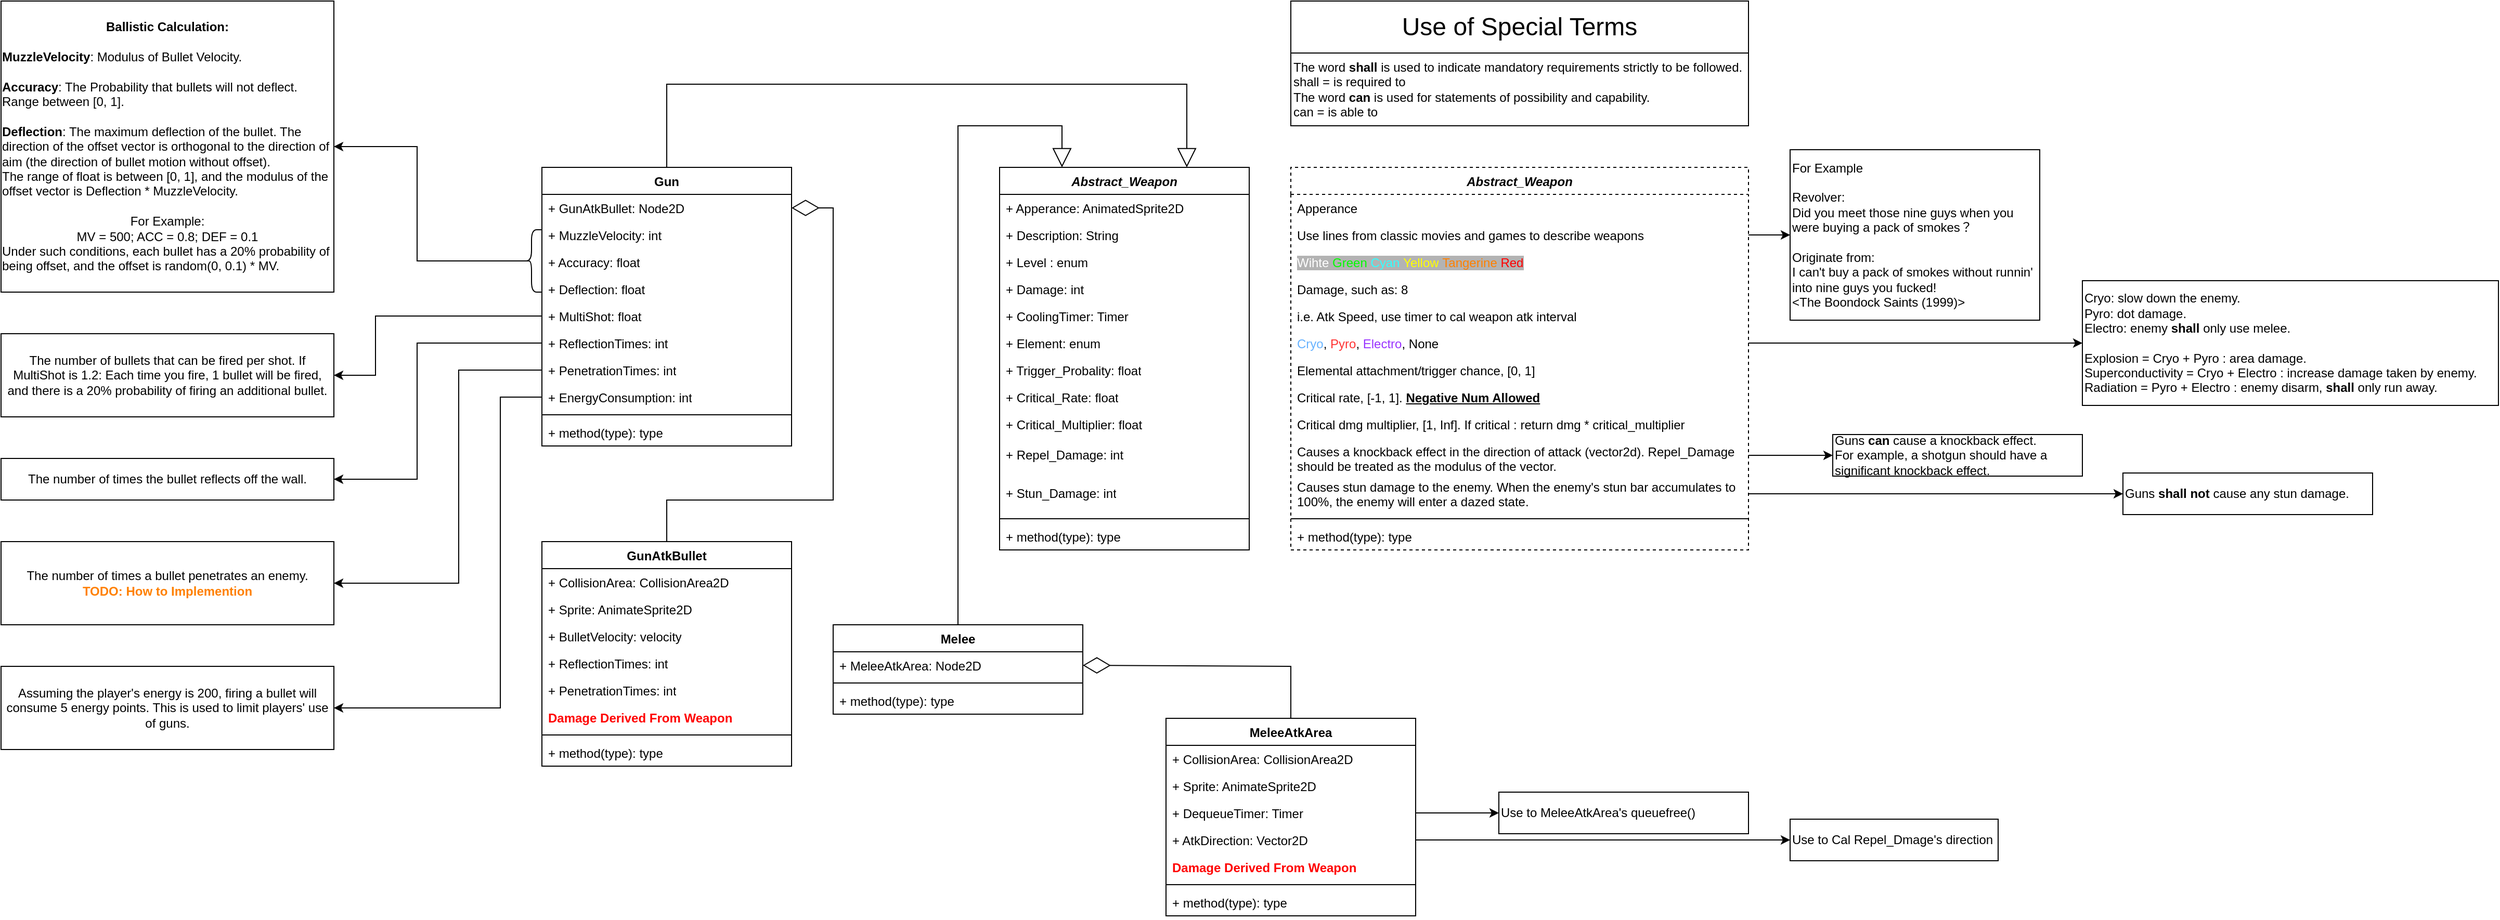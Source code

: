 <mxfile version="24.0.4" type="device">
  <diagram name="第 1 页" id="l6Rb642JAVje1oSXGkzJ">
    <mxGraphModel dx="2420" dy="2098" grid="1" gridSize="10" guides="1" tooltips="1" connect="1" arrows="1" fold="1" page="1" pageScale="1" pageWidth="827" pageHeight="1169" math="0" shadow="0">
      <root>
        <mxCell id="0" />
        <mxCell id="1" parent="0" />
        <mxCell id="VwkWl7Fp8-Xp-Isvy-R1-1" value="&lt;i&gt;Abstract_Weapon&lt;/i&gt;" style="swimlane;fontStyle=1;align=center;verticalAlign=top;childLayout=stackLayout;horizontal=1;startSize=26;horizontalStack=0;resizeParent=1;resizeParentMax=0;resizeLast=0;collapsible=1;marginBottom=0;whiteSpace=wrap;html=1;" parent="1" vertex="1">
          <mxGeometry x="200" y="120" width="240" height="368" as="geometry" />
        </mxCell>
        <mxCell id="NDcm1mBHbzVxrK2wegl2-36" value="+ Apperance: AnimatedSprite2D" style="text;strokeColor=none;fillColor=none;align=left;verticalAlign=top;spacingLeft=4;spacingRight=4;overflow=hidden;rotatable=0;points=[[0,0.5],[1,0.5]];portConstraint=eastwest;whiteSpace=wrap;html=1;" vertex="1" parent="VwkWl7Fp8-Xp-Isvy-R1-1">
          <mxGeometry y="26" width="240" height="26" as="geometry" />
        </mxCell>
        <mxCell id="NDcm1mBHbzVxrK2wegl2-33" value="+ Description: String" style="text;strokeColor=none;fillColor=none;align=left;verticalAlign=top;spacingLeft=4;spacingRight=4;overflow=hidden;rotatable=0;points=[[0,0.5],[1,0.5]];portConstraint=eastwest;whiteSpace=wrap;html=1;" vertex="1" parent="VwkWl7Fp8-Xp-Isvy-R1-1">
          <mxGeometry y="52" width="240" height="26" as="geometry" />
        </mxCell>
        <mxCell id="NDcm1mBHbzVxrK2wegl2-43" value="+ Level : enum" style="text;strokeColor=none;fillColor=none;align=left;verticalAlign=top;spacingLeft=4;spacingRight=4;overflow=hidden;rotatable=0;points=[[0,0.5],[1,0.5]];portConstraint=eastwest;whiteSpace=wrap;html=1;" vertex="1" parent="VwkWl7Fp8-Xp-Isvy-R1-1">
          <mxGeometry y="78" width="240" height="26" as="geometry" />
        </mxCell>
        <mxCell id="VwkWl7Fp8-Xp-Isvy-R1-8" value="+ Damage: int" style="text;strokeColor=none;fillColor=none;align=left;verticalAlign=top;spacingLeft=4;spacingRight=4;overflow=hidden;rotatable=0;points=[[0,0.5],[1,0.5]];portConstraint=eastwest;whiteSpace=wrap;html=1;" parent="VwkWl7Fp8-Xp-Isvy-R1-1" vertex="1">
          <mxGeometry y="104" width="240" height="26" as="geometry" />
        </mxCell>
        <mxCell id="VwkWl7Fp8-Xp-Isvy-R1-5" value="+ CoolingTimer: Timer" style="text;strokeColor=none;fillColor=none;align=left;verticalAlign=top;spacingLeft=4;spacingRight=4;overflow=hidden;rotatable=0;points=[[0,0.5],[1,0.5]];portConstraint=eastwest;whiteSpace=wrap;html=1;" parent="VwkWl7Fp8-Xp-Isvy-R1-1" vertex="1">
          <mxGeometry y="130" width="240" height="26" as="geometry" />
        </mxCell>
        <mxCell id="VwkWl7Fp8-Xp-Isvy-R1-6" value="+ Element: enum" style="text;strokeColor=none;fillColor=none;align=left;verticalAlign=top;spacingLeft=4;spacingRight=4;overflow=hidden;rotatable=0;points=[[0,0.5],[1,0.5]];portConstraint=eastwest;whiteSpace=wrap;html=1;" parent="VwkWl7Fp8-Xp-Isvy-R1-1" vertex="1">
          <mxGeometry y="156" width="240" height="26" as="geometry" />
        </mxCell>
        <mxCell id="VwkWl7Fp8-Xp-Isvy-R1-7" value="+ Trigger_Probality: float" style="text;strokeColor=none;fillColor=none;align=left;verticalAlign=top;spacingLeft=4;spacingRight=4;overflow=hidden;rotatable=0;points=[[0,0.5],[1,0.5]];portConstraint=eastwest;whiteSpace=wrap;html=1;" parent="VwkWl7Fp8-Xp-Isvy-R1-1" vertex="1">
          <mxGeometry y="182" width="240" height="26" as="geometry" />
        </mxCell>
        <mxCell id="NDcm1mBHbzVxrK2wegl2-2" value="+ Critical_Rate: float" style="text;strokeColor=none;fillColor=none;align=left;verticalAlign=top;spacingLeft=4;spacingRight=4;overflow=hidden;rotatable=0;points=[[0,0.5],[1,0.5]];portConstraint=eastwest;whiteSpace=wrap;html=1;" vertex="1" parent="VwkWl7Fp8-Xp-Isvy-R1-1">
          <mxGeometry y="208" width="240" height="26" as="geometry" />
        </mxCell>
        <mxCell id="NDcm1mBHbzVxrK2wegl2-3" value="+ Critical_Multiplier: float" style="text;strokeColor=none;fillColor=none;align=left;verticalAlign=top;spacingLeft=4;spacingRight=4;overflow=hidden;rotatable=0;points=[[0,0.5],[1,0.5]];portConstraint=eastwest;whiteSpace=wrap;html=1;" vertex="1" parent="VwkWl7Fp8-Xp-Isvy-R1-1">
          <mxGeometry y="234" width="240" height="26" as="geometry" />
        </mxCell>
        <mxCell id="NDcm1mBHbzVxrK2wegl2-41" value="+ Repel_Damage: int" style="text;strokeColor=none;fillColor=none;align=left;verticalAlign=middle;spacingLeft=4;spacingRight=4;overflow=hidden;rotatable=0;points=[[0,0.5],[1,0.5]];portConstraint=eastwest;whiteSpace=wrap;html=1;" vertex="1" parent="VwkWl7Fp8-Xp-Isvy-R1-1">
          <mxGeometry y="260" width="240" height="34" as="geometry" />
        </mxCell>
        <mxCell id="NDcm1mBHbzVxrK2wegl2-45" value="+ Stun_Damage: int" style="text;strokeColor=none;fillColor=none;align=left;verticalAlign=middle;spacingLeft=4;spacingRight=4;overflow=hidden;rotatable=0;points=[[0,0.5],[1,0.5]];portConstraint=eastwest;whiteSpace=wrap;html=1;" vertex="1" parent="VwkWl7Fp8-Xp-Isvy-R1-1">
          <mxGeometry y="294" width="240" height="40" as="geometry" />
        </mxCell>
        <mxCell id="VwkWl7Fp8-Xp-Isvy-R1-3" value="" style="line;strokeWidth=1;fillColor=none;align=left;verticalAlign=middle;spacingTop=-1;spacingLeft=3;spacingRight=3;rotatable=0;labelPosition=right;points=[];portConstraint=eastwest;strokeColor=inherit;" parent="VwkWl7Fp8-Xp-Isvy-R1-1" vertex="1">
          <mxGeometry y="334" width="240" height="8" as="geometry" />
        </mxCell>
        <mxCell id="VwkWl7Fp8-Xp-Isvy-R1-4" value="+ method(type): type" style="text;strokeColor=none;fillColor=none;align=left;verticalAlign=top;spacingLeft=4;spacingRight=4;overflow=hidden;rotatable=0;points=[[0,0.5],[1,0.5]];portConstraint=eastwest;whiteSpace=wrap;html=1;" parent="VwkWl7Fp8-Xp-Isvy-R1-1" vertex="1">
          <mxGeometry y="342" width="240" height="26" as="geometry" />
        </mxCell>
        <mxCell id="VwkWl7Fp8-Xp-Isvy-R1-9" value="&lt;i&gt;Abstract_Weapon&lt;/i&gt;" style="swimlane;fontStyle=1;align=center;verticalAlign=top;childLayout=stackLayout;horizontal=1;startSize=26;horizontalStack=0;resizeParent=1;resizeParentMax=0;resizeLast=0;collapsible=1;marginBottom=0;whiteSpace=wrap;html=1;dashed=1;" parent="1" vertex="1">
          <mxGeometry x="480" y="120" width="440" height="368" as="geometry" />
        </mxCell>
        <mxCell id="NDcm1mBHbzVxrK2wegl2-38" value="&lt;font style=&quot;background-color: rgb(255, 255, 255);&quot;&gt;Apperance&lt;/font&gt;" style="text;strokeColor=none;fillColor=none;align=left;verticalAlign=top;spacingLeft=4;spacingRight=4;overflow=hidden;rotatable=0;points=[[0,0.5],[1,0.5]];portConstraint=eastwest;whiteSpace=wrap;html=1;" vertex="1" parent="VwkWl7Fp8-Xp-Isvy-R1-9">
          <mxGeometry y="26" width="440" height="26" as="geometry" />
        </mxCell>
        <mxCell id="NDcm1mBHbzVxrK2wegl2-44" value="Use lines from classic movies and games to describe weapons" style="text;strokeColor=none;fillColor=none;align=left;verticalAlign=top;spacingLeft=4;spacingRight=4;overflow=hidden;rotatable=0;points=[[0,0.5],[1,0.5]];portConstraint=eastwest;whiteSpace=wrap;html=1;" vertex="1" parent="VwkWl7Fp8-Xp-Isvy-R1-9">
          <mxGeometry y="52" width="440" height="26" as="geometry" />
        </mxCell>
        <mxCell id="NDcm1mBHbzVxrK2wegl2-37" value="&lt;font style=&quot;background-color: rgb(179, 179, 179);&quot; color=&quot;#ffffff&quot;&gt;Wihte&amp;nbsp;&lt;/font&gt;&lt;font style=&quot;background-color: rgb(179, 179, 179);&quot; color=&quot;#00ff00&quot;&gt;Green &lt;/font&gt;&lt;font color=&quot;#33ffff&quot; style=&quot;background-color: rgb(179, 179, 179);&quot;&gt;Cyan&lt;/font&gt;&lt;font color=&quot;#66b2ff&quot; style=&quot;background-color: rgb(179, 179, 179);&quot;&gt;&amp;nbsp;&lt;/font&gt;&lt;font color=&quot;#ffff00&quot; style=&quot;background-color: rgb(179, 179, 179);&quot;&gt;Yellow&lt;/font&gt;&lt;font color=&quot;#66b2ff&quot; style=&quot;background-color: rgb(179, 179, 179);&quot;&gt;&amp;nbsp;&lt;/font&gt;&lt;font color=&quot;#ff8000&quot; style=&quot;background-color: rgb(179, 179, 179);&quot;&gt;Tangerine&lt;/font&gt;&lt;font color=&quot;#ff8000&quot; style=&quot;background-color: rgb(179, 179, 179);&quot;&gt;&amp;nbsp;&lt;/font&gt;&lt;font color=&quot;#ff0000&quot; style=&quot;background-color: rgb(179, 179, 179);&quot;&gt;Red&lt;/font&gt;" style="text;strokeColor=none;fillColor=none;align=left;verticalAlign=top;spacingLeft=4;spacingRight=4;overflow=hidden;rotatable=0;points=[[0,0.5],[1,0.5]];portConstraint=eastwest;whiteSpace=wrap;html=1;" vertex="1" parent="VwkWl7Fp8-Xp-Isvy-R1-9">
          <mxGeometry y="78" width="440" height="26" as="geometry" />
        </mxCell>
        <mxCell id="VwkWl7Fp8-Xp-Isvy-R1-11" value="Damage, such as: 8" style="text;strokeColor=none;fillColor=none;align=left;verticalAlign=top;spacingLeft=4;spacingRight=4;overflow=hidden;rotatable=0;points=[[0,0.5],[1,0.5]];portConstraint=eastwest;whiteSpace=wrap;html=1;" parent="VwkWl7Fp8-Xp-Isvy-R1-9" vertex="1">
          <mxGeometry y="104" width="440" height="26" as="geometry" />
        </mxCell>
        <mxCell id="VwkWl7Fp8-Xp-Isvy-R1-12" value="i.e. Atk Speed, use timer to cal weapon atk interval" style="text;strokeColor=none;fillColor=none;align=left;verticalAlign=top;spacingLeft=4;spacingRight=4;overflow=hidden;rotatable=0;points=[[0,0.5],[1,0.5]];portConstraint=eastwest;whiteSpace=wrap;html=1;" parent="VwkWl7Fp8-Xp-Isvy-R1-9" vertex="1">
          <mxGeometry y="130" width="440" height="26" as="geometry" />
        </mxCell>
        <mxCell id="VwkWl7Fp8-Xp-Isvy-R1-13" value="&lt;font color=&quot;#66b2ff&quot;&gt;Cryo&lt;/font&gt;, &lt;font color=&quot;#ff3333&quot;&gt;Pyro&lt;/font&gt;, &lt;font color=&quot;#9933ff&quot;&gt;Electro&lt;/font&gt;, None" style="text;strokeColor=none;fillColor=none;align=left;verticalAlign=top;spacingLeft=4;spacingRight=4;overflow=hidden;rotatable=0;points=[[0,0.5],[1,0.5]];portConstraint=eastwest;whiteSpace=wrap;html=1;" parent="VwkWl7Fp8-Xp-Isvy-R1-9" vertex="1">
          <mxGeometry y="156" width="440" height="26" as="geometry" />
        </mxCell>
        <mxCell id="VwkWl7Fp8-Xp-Isvy-R1-14" value="Elemental attachment/trigger chance, [0, 1]" style="text;strokeColor=none;fillColor=none;align=left;verticalAlign=top;spacingLeft=4;spacingRight=4;overflow=hidden;rotatable=0;points=[[0,0.5],[1,0.5]];portConstraint=eastwest;whiteSpace=wrap;html=1;" parent="VwkWl7Fp8-Xp-Isvy-R1-9" vertex="1">
          <mxGeometry y="182" width="440" height="26" as="geometry" />
        </mxCell>
        <mxCell id="NDcm1mBHbzVxrK2wegl2-4" value="Critical rate, [-1, 1]. &lt;b&gt;&lt;u&gt;Negative Num Allowed&lt;/u&gt;&lt;/b&gt;" style="text;strokeColor=none;fillColor=none;align=left;verticalAlign=top;spacingLeft=4;spacingRight=4;overflow=hidden;rotatable=0;points=[[0,0.5],[1,0.5]];portConstraint=eastwest;whiteSpace=wrap;html=1;" vertex="1" parent="VwkWl7Fp8-Xp-Isvy-R1-9">
          <mxGeometry y="208" width="440" height="26" as="geometry" />
        </mxCell>
        <mxCell id="NDcm1mBHbzVxrK2wegl2-5" value="Critical dmg multiplier, [1, Inf]. If critical : return dmg * critical_multiplier" style="text;strokeColor=none;fillColor=none;align=left;verticalAlign=top;spacingLeft=4;spacingRight=4;overflow=hidden;rotatable=0;points=[[0,0.5],[1,0.5]];portConstraint=eastwest;whiteSpace=wrap;html=1;" vertex="1" parent="VwkWl7Fp8-Xp-Isvy-R1-9">
          <mxGeometry y="234" width="440" height="26" as="geometry" />
        </mxCell>
        <mxCell id="NDcm1mBHbzVxrK2wegl2-42" value="Causes a knockback effect in the direction of attack (vector2d). Repel_Damage should be treated as the modulus of the vector." style="text;strokeColor=none;fillColor=none;align=left;verticalAlign=top;spacingLeft=4;spacingRight=4;overflow=hidden;rotatable=0;points=[[0,0.5],[1,0.5]];portConstraint=eastwest;whiteSpace=wrap;html=1;" vertex="1" parent="VwkWl7Fp8-Xp-Isvy-R1-9">
          <mxGeometry y="260" width="440" height="34" as="geometry" />
        </mxCell>
        <mxCell id="NDcm1mBHbzVxrK2wegl2-46" value="Causes stun damage to the enemy. When the enemy&#39;s stun bar accumulates to 100%, the enemy will enter a dazed state." style="text;strokeColor=none;fillColor=none;align=left;verticalAlign=top;spacingLeft=4;spacingRight=4;overflow=hidden;rotatable=0;points=[[0,0.5],[1,0.5]];portConstraint=eastwest;whiteSpace=wrap;html=1;" vertex="1" parent="VwkWl7Fp8-Xp-Isvy-R1-9">
          <mxGeometry y="294" width="440" height="40" as="geometry" />
        </mxCell>
        <mxCell id="VwkWl7Fp8-Xp-Isvy-R1-15" value="" style="line;strokeWidth=1;fillColor=none;align=left;verticalAlign=middle;spacingTop=-1;spacingLeft=3;spacingRight=3;rotatable=0;labelPosition=right;points=[];portConstraint=eastwest;strokeColor=inherit;" parent="VwkWl7Fp8-Xp-Isvy-R1-9" vertex="1">
          <mxGeometry y="334" width="440" height="8" as="geometry" />
        </mxCell>
        <mxCell id="VwkWl7Fp8-Xp-Isvy-R1-16" value="+ method(type): type" style="text;strokeColor=none;fillColor=none;align=left;verticalAlign=top;spacingLeft=4;spacingRight=4;overflow=hidden;rotatable=0;points=[[0,0.5],[1,0.5]];portConstraint=eastwest;whiteSpace=wrap;html=1;" parent="VwkWl7Fp8-Xp-Isvy-R1-9" vertex="1">
          <mxGeometry y="342" width="440" height="26" as="geometry" />
        </mxCell>
        <mxCell id="NDcm1mBHbzVxrK2wegl2-10" value="" style="endArrow=block;endSize=16;endFill=0;html=1;rounded=0;exitX=0.5;exitY=0;exitDx=0;exitDy=0;entryX=0.25;entryY=0;entryDx=0;entryDy=0;" edge="1" parent="1" source="NDcm1mBHbzVxrK2wegl2-11" target="VwkWl7Fp8-Xp-Isvy-R1-1">
          <mxGeometry width="160" relative="1" as="geometry">
            <mxPoint x="160" y="530" as="sourcePoint" />
            <mxPoint x="400" y="460" as="targetPoint" />
            <Array as="points">
              <mxPoint x="160" y="80" />
              <mxPoint x="260" y="80" />
            </Array>
          </mxGeometry>
        </mxCell>
        <mxCell id="NDcm1mBHbzVxrK2wegl2-11" value="Melee" style="swimlane;fontStyle=1;align=center;verticalAlign=top;childLayout=stackLayout;horizontal=1;startSize=26;horizontalStack=0;resizeParent=1;resizeParentMax=0;resizeLast=0;collapsible=1;marginBottom=0;whiteSpace=wrap;html=1;" vertex="1" parent="1">
          <mxGeometry x="40" y="560" width="240" height="86" as="geometry" />
        </mxCell>
        <mxCell id="NDcm1mBHbzVxrK2wegl2-30" value="+ MeleeAtkArea: Node2D" style="text;strokeColor=none;fillColor=none;align=left;verticalAlign=top;spacingLeft=4;spacingRight=4;overflow=hidden;rotatable=0;points=[[0,0.5],[1,0.5]];portConstraint=eastwest;whiteSpace=wrap;html=1;" vertex="1" parent="NDcm1mBHbzVxrK2wegl2-11">
          <mxGeometry y="26" width="240" height="26" as="geometry" />
        </mxCell>
        <mxCell id="NDcm1mBHbzVxrK2wegl2-13" value="" style="line;strokeWidth=1;fillColor=none;align=left;verticalAlign=middle;spacingTop=-1;spacingLeft=3;spacingRight=3;rotatable=0;labelPosition=right;points=[];portConstraint=eastwest;strokeColor=inherit;" vertex="1" parent="NDcm1mBHbzVxrK2wegl2-11">
          <mxGeometry y="52" width="240" height="8" as="geometry" />
        </mxCell>
        <mxCell id="NDcm1mBHbzVxrK2wegl2-14" value="+ method(type): type" style="text;strokeColor=none;fillColor=none;align=left;verticalAlign=top;spacingLeft=4;spacingRight=4;overflow=hidden;rotatable=0;points=[[0,0.5],[1,0.5]];portConstraint=eastwest;whiteSpace=wrap;html=1;" vertex="1" parent="NDcm1mBHbzVxrK2wegl2-11">
          <mxGeometry y="60" width="240" height="26" as="geometry" />
        </mxCell>
        <mxCell id="NDcm1mBHbzVxrK2wegl2-17" value="For Example&lt;div&gt;&lt;br&gt;&lt;/div&gt;&lt;div&gt;Revolver:&amp;nbsp;&lt;div&gt;Did you meet those nine guys when you were buying a pack of smokes？&lt;br&gt;&lt;/div&gt;&lt;div&gt;&lt;br&gt;&lt;/div&gt;&lt;div&gt;Originate from:&lt;br&gt;&lt;div&gt;I can&#39;t buy a pack of smokes without runnin&#39; into nine guys you fucked!&lt;/div&gt;&lt;/div&gt;&lt;div&gt;&amp;lt;The Boondock Saints (1999)&amp;gt;&lt;/div&gt;&lt;/div&gt;" style="html=1;whiteSpace=wrap;align=left;" vertex="1" parent="1">
          <mxGeometry x="960" y="103" width="240" height="164" as="geometry" />
        </mxCell>
        <mxCell id="NDcm1mBHbzVxrK2wegl2-18" value="" style="endArrow=classic;html=1;rounded=0;entryX=0;entryY=0.5;entryDx=0;entryDy=0;exitX=1;exitY=0.5;exitDx=0;exitDy=0;" edge="1" parent="1" source="NDcm1mBHbzVxrK2wegl2-44" target="NDcm1mBHbzVxrK2wegl2-17">
          <mxGeometry width="50" height="50" relative="1" as="geometry">
            <mxPoint x="880" y="280" as="sourcePoint" />
            <mxPoint x="930" y="230" as="targetPoint" />
          </mxGeometry>
        </mxCell>
        <mxCell id="NDcm1mBHbzVxrK2wegl2-19" value="MeleeAtkArea" style="swimlane;fontStyle=1;align=center;verticalAlign=top;childLayout=stackLayout;horizontal=1;startSize=26;horizontalStack=0;resizeParent=1;resizeParentMax=0;resizeLast=0;collapsible=1;marginBottom=0;whiteSpace=wrap;html=1;" vertex="1" parent="1">
          <mxGeometry x="360" y="650" width="240" height="190" as="geometry" />
        </mxCell>
        <mxCell id="NDcm1mBHbzVxrK2wegl2-20" value="+&amp;nbsp;&lt;span style=&quot;background-color: initial;&quot;&gt;CollisionArea: CollisionArea2D&lt;/span&gt;" style="text;strokeColor=none;fillColor=none;align=left;verticalAlign=top;spacingLeft=4;spacingRight=4;overflow=hidden;rotatable=0;points=[[0,0.5],[1,0.5]];portConstraint=eastwest;whiteSpace=wrap;html=1;" vertex="1" parent="NDcm1mBHbzVxrK2wegl2-19">
          <mxGeometry y="26" width="240" height="26" as="geometry" />
        </mxCell>
        <mxCell id="NDcm1mBHbzVxrK2wegl2-54" value="+ Sprite: AnimateSprite2D" style="text;strokeColor=none;fillColor=none;align=left;verticalAlign=top;spacingLeft=4;spacingRight=4;overflow=hidden;rotatable=0;points=[[0,0.5],[1,0.5]];portConstraint=eastwest;whiteSpace=wrap;html=1;" vertex="1" parent="NDcm1mBHbzVxrK2wegl2-19">
          <mxGeometry y="52" width="240" height="26" as="geometry" />
        </mxCell>
        <mxCell id="NDcm1mBHbzVxrK2wegl2-65" value="+ DequeueTimer: Timer" style="text;strokeColor=none;fillColor=none;align=left;verticalAlign=top;spacingLeft=4;spacingRight=4;overflow=hidden;rotatable=0;points=[[0,0.5],[1,0.5]];portConstraint=eastwest;whiteSpace=wrap;html=1;" vertex="1" parent="NDcm1mBHbzVxrK2wegl2-19">
          <mxGeometry y="78" width="240" height="26" as="geometry" />
        </mxCell>
        <mxCell id="NDcm1mBHbzVxrK2wegl2-66" value="+ AtkDirection: Vector2D&amp;nbsp;" style="text;strokeColor=none;fillColor=none;align=left;verticalAlign=top;spacingLeft=4;spacingRight=4;overflow=hidden;rotatable=0;points=[[0,0.5],[1,0.5]];portConstraint=eastwest;whiteSpace=wrap;html=1;" vertex="1" parent="NDcm1mBHbzVxrK2wegl2-19">
          <mxGeometry y="104" width="240" height="26" as="geometry" />
        </mxCell>
        <mxCell id="NDcm1mBHbzVxrK2wegl2-64" value="&lt;b&gt;&lt;font color=&quot;#ff0000&quot;&gt;Damage Derived From Weapon&lt;/font&gt;&lt;/b&gt;" style="text;strokeColor=none;fillColor=none;align=left;verticalAlign=top;spacingLeft=4;spacingRight=4;overflow=hidden;rotatable=0;points=[[0,0.5],[1,0.5]];portConstraint=eastwest;whiteSpace=wrap;html=1;" vertex="1" parent="NDcm1mBHbzVxrK2wegl2-19">
          <mxGeometry y="130" width="240" height="26" as="geometry" />
        </mxCell>
        <mxCell id="NDcm1mBHbzVxrK2wegl2-21" value="" style="line;strokeWidth=1;fillColor=none;align=left;verticalAlign=middle;spacingTop=-1;spacingLeft=3;spacingRight=3;rotatable=0;labelPosition=right;points=[];portConstraint=eastwest;strokeColor=inherit;" vertex="1" parent="NDcm1mBHbzVxrK2wegl2-19">
          <mxGeometry y="156" width="240" height="8" as="geometry" />
        </mxCell>
        <mxCell id="NDcm1mBHbzVxrK2wegl2-22" value="+ method(type): type" style="text;strokeColor=none;fillColor=none;align=left;verticalAlign=top;spacingLeft=4;spacingRight=4;overflow=hidden;rotatable=0;points=[[0,0.5],[1,0.5]];portConstraint=eastwest;whiteSpace=wrap;html=1;" vertex="1" parent="NDcm1mBHbzVxrK2wegl2-19">
          <mxGeometry y="164" width="240" height="26" as="geometry" />
        </mxCell>
        <mxCell id="NDcm1mBHbzVxrK2wegl2-47" value="&lt;div&gt;Guns &lt;b&gt;can&lt;/b&gt; cause a knockback effect.&amp;nbsp;&lt;/div&gt;&lt;div&gt;For example, a shotgun should have a significant knockback effect.&lt;br&gt;&lt;/div&gt;" style="html=1;whiteSpace=wrap;align=left;" vertex="1" parent="1">
          <mxGeometry x="1001" y="377" width="240" height="40" as="geometry" />
        </mxCell>
        <mxCell id="NDcm1mBHbzVxrK2wegl2-48" value="&lt;div&gt;Guns&amp;nbsp;&lt;b&gt;shall not&lt;/b&gt; cause any stun damage.&lt;br&gt;&lt;/div&gt;" style="html=1;whiteSpace=wrap;align=left;" vertex="1" parent="1">
          <mxGeometry x="1280" y="414" width="240" height="40" as="geometry" />
        </mxCell>
        <mxCell id="NDcm1mBHbzVxrK2wegl2-49" value="&lt;font style=&quot;font-size: 24px;&quot;&gt;Use of Special Terms&lt;/font&gt;" style="html=1;whiteSpace=wrap;" vertex="1" parent="1">
          <mxGeometry x="480" y="-40" width="440" height="50" as="geometry" />
        </mxCell>
        <mxCell id="NDcm1mBHbzVxrK2wegl2-50" value="&lt;div style=&quot;text-align: left;&quot;&gt;&lt;span style=&quot;background-color: initial;&quot;&gt;The word &lt;/span&gt;&lt;b style=&quot;background-color: initial;&quot;&gt;shall&lt;/b&gt;&lt;span style=&quot;background-color: initial;&quot;&gt; is used to indicate mandatory requirements strictly to be followed.&amp;nbsp;&lt;/span&gt;&lt;/div&gt;&lt;div style=&quot;text-align: left;&quot;&gt;&lt;span style=&quot;background-color: initial;&quot;&gt;shall = is required to&lt;/span&gt;&lt;/div&gt;&lt;div style=&quot;text-align: left;&quot;&gt;The word &lt;b&gt;can&lt;/b&gt; is used for statements of possibility and capability.&amp;nbsp;&lt;/div&gt;&lt;div style=&quot;text-align: left;&quot;&gt;can = is able to&lt;br&gt;&lt;/div&gt;" style="html=1;whiteSpace=wrap;" vertex="1" parent="1">
          <mxGeometry x="480" y="10" width="440" height="70" as="geometry" />
        </mxCell>
        <mxCell id="NDcm1mBHbzVxrK2wegl2-51" value="" style="endArrow=block;endSize=16;endFill=0;html=1;rounded=0;exitX=0.5;exitY=0;exitDx=0;exitDy=0;entryX=0.75;entryY=0;entryDx=0;entryDy=0;" edge="1" parent="1" source="NDcm1mBHbzVxrK2wegl2-60" target="VwkWl7Fp8-Xp-Isvy-R1-1">
          <mxGeometry width="160" relative="1" as="geometry">
            <mxPoint x="-160" y="630" as="sourcePoint" />
            <mxPoint x="70" y="400" as="targetPoint" />
            <Array as="points">
              <mxPoint x="-120" y="40" />
              <mxPoint x="380" y="40" />
            </Array>
          </mxGeometry>
        </mxCell>
        <mxCell id="NDcm1mBHbzVxrK2wegl2-52" value="" style="endArrow=classic;html=1;rounded=0;entryX=0;entryY=0.5;entryDx=0;entryDy=0;exitX=1;exitY=0.5;exitDx=0;exitDy=0;" edge="1" parent="1" source="NDcm1mBHbzVxrK2wegl2-46" target="NDcm1mBHbzVxrK2wegl2-48">
          <mxGeometry width="50" height="50" relative="1" as="geometry">
            <mxPoint x="880" y="370" as="sourcePoint" />
            <mxPoint x="930" y="320" as="targetPoint" />
          </mxGeometry>
        </mxCell>
        <mxCell id="NDcm1mBHbzVxrK2wegl2-53" value="" style="endArrow=classic;html=1;rounded=0;entryX=0;entryY=0.5;entryDx=0;entryDy=0;exitX=1;exitY=0.5;exitDx=0;exitDy=0;" edge="1" parent="1" source="NDcm1mBHbzVxrK2wegl2-42" target="NDcm1mBHbzVxrK2wegl2-47">
          <mxGeometry width="50" height="50" relative="1" as="geometry">
            <mxPoint x="1020" y="330" as="sourcePoint" />
            <mxPoint x="1070" y="280" as="targetPoint" />
          </mxGeometry>
        </mxCell>
        <mxCell id="NDcm1mBHbzVxrK2wegl2-57" value="Cryo: slow down the enemy.&lt;div&gt;Pyro: dot damage.&lt;/div&gt;&lt;div&gt;Electro: enemy &lt;b&gt;shall&lt;/b&gt; only use melee.&lt;/div&gt;&lt;div&gt;&lt;br&gt;&lt;/div&gt;&lt;div&gt;Explosion = Cryo + Pyro : area damage.&lt;/div&gt;&lt;div&gt;Superconductivity = Cryo + Electro : increase damage taken by enemy.&lt;br&gt;&lt;/div&gt;&lt;div&gt;Radiation = Pyro + Electro : enemy disarm, &lt;b&gt;shall&lt;/b&gt; only run away.&lt;br&gt;&lt;/div&gt;" style="html=1;whiteSpace=wrap;align=left;" vertex="1" parent="1">
          <mxGeometry x="1241" y="229" width="400" height="120" as="geometry" />
        </mxCell>
        <mxCell id="NDcm1mBHbzVxrK2wegl2-58" value="" style="endArrow=classic;html=1;rounded=0;entryX=0;entryY=0.5;entryDx=0;entryDy=0;exitX=1;exitY=0.5;exitDx=0;exitDy=0;" edge="1" parent="1" source="VwkWl7Fp8-Xp-Isvy-R1-13" target="NDcm1mBHbzVxrK2wegl2-57">
          <mxGeometry width="50" height="50" relative="1" as="geometry">
            <mxPoint x="930" y="433" as="sourcePoint" />
            <mxPoint x="1290" y="433" as="targetPoint" />
          </mxGeometry>
        </mxCell>
        <mxCell id="NDcm1mBHbzVxrK2wegl2-59" value="" style="endArrow=diamondThin;endFill=0;endSize=24;html=1;rounded=0;entryX=1;entryY=0.5;entryDx=0;entryDy=0;exitX=0.5;exitY=0;exitDx=0;exitDy=0;" edge="1" parent="1" source="NDcm1mBHbzVxrK2wegl2-19" target="NDcm1mBHbzVxrK2wegl2-30">
          <mxGeometry width="160" relative="1" as="geometry">
            <mxPoint x="210" y="510" as="sourcePoint" />
            <mxPoint x="370" y="510" as="targetPoint" />
            <Array as="points">
              <mxPoint x="480" y="600" />
            </Array>
          </mxGeometry>
        </mxCell>
        <mxCell id="NDcm1mBHbzVxrK2wegl2-60" value="Gun" style="swimlane;fontStyle=1;align=center;verticalAlign=top;childLayout=stackLayout;horizontal=1;startSize=26;horizontalStack=0;resizeParent=1;resizeParentMax=0;resizeLast=0;collapsible=1;marginBottom=0;whiteSpace=wrap;html=1;" vertex="1" parent="1">
          <mxGeometry x="-240" y="120" width="240" height="268" as="geometry" />
        </mxCell>
        <mxCell id="NDcm1mBHbzVxrK2wegl2-61" value="+ GunAtkBullet: Node2D" style="text;strokeColor=none;fillColor=none;align=left;verticalAlign=top;spacingLeft=4;spacingRight=4;overflow=hidden;rotatable=0;points=[[0,0.5],[1,0.5]];portConstraint=eastwest;whiteSpace=wrap;html=1;" vertex="1" parent="NDcm1mBHbzVxrK2wegl2-60">
          <mxGeometry y="26" width="240" height="26" as="geometry" />
        </mxCell>
        <mxCell id="NDcm1mBHbzVxrK2wegl2-75" value="+ MuzzleVelocity: int" style="text;strokeColor=none;fillColor=none;align=left;verticalAlign=top;spacingLeft=4;spacingRight=4;overflow=hidden;rotatable=0;points=[[0,0.5],[1,0.5]];portConstraint=eastwest;whiteSpace=wrap;html=1;" vertex="1" parent="NDcm1mBHbzVxrK2wegl2-60">
          <mxGeometry y="52" width="240" height="26" as="geometry" />
        </mxCell>
        <mxCell id="NDcm1mBHbzVxrK2wegl2-101" value="+ Accuracy: float" style="text;strokeColor=none;fillColor=none;align=left;verticalAlign=top;spacingLeft=4;spacingRight=4;overflow=hidden;rotatable=0;points=[[0,0.5],[1,0.5]];portConstraint=eastwest;whiteSpace=wrap;html=1;" vertex="1" parent="NDcm1mBHbzVxrK2wegl2-60">
          <mxGeometry y="78" width="240" height="26" as="geometry" />
        </mxCell>
        <mxCell id="NDcm1mBHbzVxrK2wegl2-99" value="+ Deflection: float" style="text;strokeColor=none;fillColor=none;align=left;verticalAlign=top;spacingLeft=4;spacingRight=4;overflow=hidden;rotatable=0;points=[[0,0.5],[1,0.5]];portConstraint=eastwest;whiteSpace=wrap;html=1;" vertex="1" parent="NDcm1mBHbzVxrK2wegl2-60">
          <mxGeometry y="104" width="240" height="26" as="geometry" />
        </mxCell>
        <mxCell id="NDcm1mBHbzVxrK2wegl2-76" value="+ MultiShot: float" style="text;strokeColor=none;fillColor=none;align=left;verticalAlign=top;spacingLeft=4;spacingRight=4;overflow=hidden;rotatable=0;points=[[0,0.5],[1,0.5]];portConstraint=eastwest;whiteSpace=wrap;html=1;" vertex="1" parent="NDcm1mBHbzVxrK2wegl2-60">
          <mxGeometry y="130" width="240" height="26" as="geometry" />
        </mxCell>
        <mxCell id="NDcm1mBHbzVxrK2wegl2-77" value="+ ReflectionTimes: int" style="text;strokeColor=none;fillColor=none;align=left;verticalAlign=top;spacingLeft=4;spacingRight=4;overflow=hidden;rotatable=0;points=[[0,0.5],[1,0.5]];portConstraint=eastwest;whiteSpace=wrap;html=1;" vertex="1" parent="NDcm1mBHbzVxrK2wegl2-60">
          <mxGeometry y="156" width="240" height="26" as="geometry" />
        </mxCell>
        <mxCell id="NDcm1mBHbzVxrK2wegl2-86" value="+ PenetrationTimes: int" style="text;strokeColor=none;fillColor=none;align=left;verticalAlign=top;spacingLeft=4;spacingRight=4;overflow=hidden;rotatable=0;points=[[0,0.5],[1,0.5]];portConstraint=eastwest;whiteSpace=wrap;html=1;" vertex="1" parent="NDcm1mBHbzVxrK2wegl2-60">
          <mxGeometry y="182" width="240" height="26" as="geometry" />
        </mxCell>
        <mxCell id="NDcm1mBHbzVxrK2wegl2-78" value="+ EnergyConsumption: int" style="text;strokeColor=none;fillColor=none;align=left;verticalAlign=top;spacingLeft=4;spacingRight=4;overflow=hidden;rotatable=0;points=[[0,0.5],[1,0.5]];portConstraint=eastwest;whiteSpace=wrap;html=1;" vertex="1" parent="NDcm1mBHbzVxrK2wegl2-60">
          <mxGeometry y="208" width="240" height="26" as="geometry" />
        </mxCell>
        <mxCell id="NDcm1mBHbzVxrK2wegl2-62" value="" style="line;strokeWidth=1;fillColor=none;align=left;verticalAlign=middle;spacingTop=-1;spacingLeft=3;spacingRight=3;rotatable=0;labelPosition=right;points=[];portConstraint=eastwest;strokeColor=inherit;" vertex="1" parent="NDcm1mBHbzVxrK2wegl2-60">
          <mxGeometry y="234" width="240" height="8" as="geometry" />
        </mxCell>
        <mxCell id="NDcm1mBHbzVxrK2wegl2-63" value="+ method(type): type" style="text;strokeColor=none;fillColor=none;align=left;verticalAlign=top;spacingLeft=4;spacingRight=4;overflow=hidden;rotatable=0;points=[[0,0.5],[1,0.5]];portConstraint=eastwest;whiteSpace=wrap;html=1;" vertex="1" parent="NDcm1mBHbzVxrK2wegl2-60">
          <mxGeometry y="242" width="240" height="26" as="geometry" />
        </mxCell>
        <mxCell id="NDcm1mBHbzVxrK2wegl2-67" value="&lt;div&gt;Use to MeleeAtkArea&#39;s queuefree()&lt;/div&gt;" style="html=1;whiteSpace=wrap;align=left;" vertex="1" parent="1">
          <mxGeometry x="680" y="721" width="240" height="40" as="geometry" />
        </mxCell>
        <mxCell id="NDcm1mBHbzVxrK2wegl2-68" value="" style="endArrow=classic;html=1;rounded=0;exitX=1;exitY=0.5;exitDx=0;exitDy=0;entryX=0;entryY=0.5;entryDx=0;entryDy=0;" edge="1" parent="1" source="NDcm1mBHbzVxrK2wegl2-65" target="NDcm1mBHbzVxrK2wegl2-67">
          <mxGeometry width="50" height="50" relative="1" as="geometry">
            <mxPoint x="580" y="630" as="sourcePoint" />
            <mxPoint x="630" y="580" as="targetPoint" />
          </mxGeometry>
        </mxCell>
        <mxCell id="NDcm1mBHbzVxrK2wegl2-69" value="&lt;div&gt;Use to Cal Repel_Dmage&#39;s direction&lt;/div&gt;" style="html=1;whiteSpace=wrap;align=left;" vertex="1" parent="1">
          <mxGeometry x="960" y="747" width="200" height="40" as="geometry" />
        </mxCell>
        <mxCell id="NDcm1mBHbzVxrK2wegl2-70" value="" style="endArrow=classic;html=1;rounded=0;exitX=1;exitY=0.5;exitDx=0;exitDy=0;entryX=0;entryY=0.5;entryDx=0;entryDy=0;" edge="1" parent="1" source="NDcm1mBHbzVxrK2wegl2-66" target="NDcm1mBHbzVxrK2wegl2-69">
          <mxGeometry width="50" height="50" relative="1" as="geometry">
            <mxPoint x="650" y="570" as="sourcePoint" />
            <mxPoint x="700" y="520" as="targetPoint" />
          </mxGeometry>
        </mxCell>
        <mxCell id="NDcm1mBHbzVxrK2wegl2-71" value="GunAtkBullet" style="swimlane;fontStyle=1;align=center;verticalAlign=top;childLayout=stackLayout;horizontal=1;startSize=26;horizontalStack=0;resizeParent=1;resizeParentMax=0;resizeLast=0;collapsible=1;marginBottom=0;whiteSpace=wrap;html=1;" vertex="1" parent="1">
          <mxGeometry x="-240" y="480" width="240" height="216" as="geometry" />
        </mxCell>
        <mxCell id="NDcm1mBHbzVxrK2wegl2-72" value="+&amp;nbsp;&lt;span style=&quot;background-color: initial;&quot;&gt;CollisionArea: CollisionArea2D&lt;/span&gt;" style="text;strokeColor=none;fillColor=none;align=left;verticalAlign=top;spacingLeft=4;spacingRight=4;overflow=hidden;rotatable=0;points=[[0,0.5],[1,0.5]];portConstraint=eastwest;whiteSpace=wrap;html=1;" vertex="1" parent="NDcm1mBHbzVxrK2wegl2-71">
          <mxGeometry y="26" width="240" height="26" as="geometry" />
        </mxCell>
        <mxCell id="NDcm1mBHbzVxrK2wegl2-79" value="+ Sprite: AnimateSprite2D" style="text;strokeColor=none;fillColor=none;align=left;verticalAlign=top;spacingLeft=4;spacingRight=4;overflow=hidden;rotatable=0;points=[[0,0.5],[1,0.5]];portConstraint=eastwest;whiteSpace=wrap;html=1;" vertex="1" parent="NDcm1mBHbzVxrK2wegl2-71">
          <mxGeometry y="52" width="240" height="26" as="geometry" />
        </mxCell>
        <mxCell id="NDcm1mBHbzVxrK2wegl2-80" value="+ BulletVelocity: velocity" style="text;strokeColor=none;fillColor=none;align=left;verticalAlign=top;spacingLeft=4;spacingRight=4;overflow=hidden;rotatable=0;points=[[0,0.5],[1,0.5]];portConstraint=eastwest;whiteSpace=wrap;html=1;" vertex="1" parent="NDcm1mBHbzVxrK2wegl2-71">
          <mxGeometry y="78" width="240" height="26" as="geometry" />
        </mxCell>
        <mxCell id="NDcm1mBHbzVxrK2wegl2-82" value="+ ReflectionTimes: int" style="text;strokeColor=none;fillColor=none;align=left;verticalAlign=top;spacingLeft=4;spacingRight=4;overflow=hidden;rotatable=0;points=[[0,0.5],[1,0.5]];portConstraint=eastwest;whiteSpace=wrap;html=1;" vertex="1" parent="NDcm1mBHbzVxrK2wegl2-71">
          <mxGeometry y="104" width="240" height="26" as="geometry" />
        </mxCell>
        <mxCell id="NDcm1mBHbzVxrK2wegl2-88" value="+ PenetrationTimes: int" style="text;strokeColor=none;fillColor=none;align=left;verticalAlign=top;spacingLeft=4;spacingRight=4;overflow=hidden;rotatable=0;points=[[0,0.5],[1,0.5]];portConstraint=eastwest;whiteSpace=wrap;html=1;" vertex="1" parent="NDcm1mBHbzVxrK2wegl2-71">
          <mxGeometry y="130" width="240" height="26" as="geometry" />
        </mxCell>
        <mxCell id="NDcm1mBHbzVxrK2wegl2-81" value="&lt;b&gt;&lt;font color=&quot;#ff0000&quot;&gt;Damage Derived From Weapon&lt;/font&gt;&lt;/b&gt;" style="text;strokeColor=none;fillColor=none;align=left;verticalAlign=top;spacingLeft=4;spacingRight=4;overflow=hidden;rotatable=0;points=[[0,0.5],[1,0.5]];portConstraint=eastwest;whiteSpace=wrap;html=1;" vertex="1" parent="NDcm1mBHbzVxrK2wegl2-71">
          <mxGeometry y="156" width="240" height="26" as="geometry" />
        </mxCell>
        <mxCell id="NDcm1mBHbzVxrK2wegl2-73" value="" style="line;strokeWidth=1;fillColor=none;align=left;verticalAlign=middle;spacingTop=-1;spacingLeft=3;spacingRight=3;rotatable=0;labelPosition=right;points=[];portConstraint=eastwest;strokeColor=inherit;" vertex="1" parent="NDcm1mBHbzVxrK2wegl2-71">
          <mxGeometry y="182" width="240" height="8" as="geometry" />
        </mxCell>
        <mxCell id="NDcm1mBHbzVxrK2wegl2-74" value="+ method(type): type" style="text;strokeColor=none;fillColor=none;align=left;verticalAlign=top;spacingLeft=4;spacingRight=4;overflow=hidden;rotatable=0;points=[[0,0.5],[1,0.5]];portConstraint=eastwest;whiteSpace=wrap;html=1;" vertex="1" parent="NDcm1mBHbzVxrK2wegl2-71">
          <mxGeometry y="190" width="240" height="26" as="geometry" />
        </mxCell>
        <mxCell id="NDcm1mBHbzVxrK2wegl2-98" value="" style="endArrow=diamondThin;endFill=0;endSize=24;html=1;rounded=0;entryX=1;entryY=0.5;entryDx=0;entryDy=0;exitX=0.5;exitY=0;exitDx=0;exitDy=0;" edge="1" parent="1" source="NDcm1mBHbzVxrK2wegl2-71" target="NDcm1mBHbzVxrK2wegl2-61">
          <mxGeometry width="160" relative="1" as="geometry">
            <mxPoint x="-120" y="240" as="sourcePoint" />
            <mxPoint x="40" y="240" as="targetPoint" />
            <Array as="points">
              <mxPoint x="-120" y="440" />
              <mxPoint x="40" y="440" />
              <mxPoint x="40" y="159" />
            </Array>
          </mxGeometry>
        </mxCell>
        <mxCell id="NDcm1mBHbzVxrK2wegl2-100" value="&lt;b&gt;Ballistic Calculation:&lt;/b&gt;&lt;div&gt;&lt;br&gt;&lt;/div&gt;&lt;div style=&quot;text-align: left;&quot;&gt;&lt;b&gt;MuzzleVelocity&lt;/b&gt;: Modulus of Bullet Velocity.&lt;/div&gt;&lt;div style=&quot;text-align: left;&quot;&gt;&lt;br&gt;&lt;/div&gt;&lt;div style=&quot;text-align: left;&quot;&gt;&lt;b&gt;Accuracy&lt;/b&gt;: The Probability that bullets will not deflect. Range between [0, 1].&lt;/div&gt;&lt;div style=&quot;text-align: left;&quot;&gt;&lt;br&gt;&lt;/div&gt;&lt;div style=&quot;text-align: left;&quot;&gt;&lt;b&gt;Deflection&lt;/b&gt;: The maximum deflection of the bullet. The direction of the offset vector is orthogonal to the direction of aim (the direction of bullet motion without offset).&amp;nbsp;&lt;/div&gt;&lt;div style=&quot;text-align: left;&quot;&gt;The range of float is between [0, 1], and the modulus of the offset vector is Deflection * MuzzleVelocity.&lt;/div&gt;&lt;div&gt;&lt;br&gt;&lt;/div&gt;&lt;div&gt;For Example:&lt;/div&gt;&lt;div&gt;MV = 500; ACC = 0.8; DEF = 0.1&lt;/div&gt;&lt;div style=&quot;text-align: left;&quot;&gt;Under such conditions, each bullet has a 20% probability of being offset, and the offset is random(0, 0.1) * MV.&lt;/div&gt;" style="html=1;whiteSpace=wrap;" vertex="1" parent="1">
          <mxGeometry x="-760" y="-40" width="320" height="280" as="geometry" />
        </mxCell>
        <mxCell id="NDcm1mBHbzVxrK2wegl2-102" value="" style="endArrow=classic;html=1;rounded=0;entryX=1;entryY=0.5;entryDx=0;entryDy=0;exitX=0.1;exitY=0.5;exitDx=0;exitDy=0;exitPerimeter=0;" edge="1" parent="1" source="NDcm1mBHbzVxrK2wegl2-104" target="NDcm1mBHbzVxrK2wegl2-100">
          <mxGeometry width="50" height="50" relative="1" as="geometry">
            <mxPoint x="-360" y="200" as="sourcePoint" />
            <mxPoint x="-440" y="120" as="targetPoint" />
            <Array as="points">
              <mxPoint x="-360" y="210" />
              <mxPoint x="-360" y="100" />
            </Array>
          </mxGeometry>
        </mxCell>
        <mxCell id="NDcm1mBHbzVxrK2wegl2-104" value="" style="shape=curlyBracket;whiteSpace=wrap;html=1;rounded=1;labelPosition=left;verticalLabelPosition=middle;align=right;verticalAlign=middle;" vertex="1" parent="1">
          <mxGeometry x="-260" y="180" width="20" height="60" as="geometry" />
        </mxCell>
        <mxCell id="NDcm1mBHbzVxrK2wegl2-105" value="The number of bullets that can be fired per shot. If MultiShot is 1.2: Each time you fire, 1 bullet will be fired, and there is a 20% probability of firing an additional bullet." style="html=1;whiteSpace=wrap;" vertex="1" parent="1">
          <mxGeometry x="-760" y="280" width="320" height="80" as="geometry" />
        </mxCell>
        <mxCell id="NDcm1mBHbzVxrK2wegl2-106" value="" style="endArrow=classic;html=1;rounded=0;exitX=0;exitY=0.5;exitDx=0;exitDy=0;entryX=1;entryY=0.5;entryDx=0;entryDy=0;" edge="1" parent="1" source="NDcm1mBHbzVxrK2wegl2-76" target="NDcm1mBHbzVxrK2wegl2-105">
          <mxGeometry width="50" height="50" relative="1" as="geometry">
            <mxPoint x="-480" y="250" as="sourcePoint" />
            <mxPoint x="-430" y="200" as="targetPoint" />
            <Array as="points">
              <mxPoint x="-400" y="263" />
              <mxPoint x="-400" y="320" />
            </Array>
          </mxGeometry>
        </mxCell>
        <mxCell id="NDcm1mBHbzVxrK2wegl2-107" value="The number of times the bullet reflects off the wall." style="html=1;whiteSpace=wrap;" vertex="1" parent="1">
          <mxGeometry x="-760" y="400" width="320" height="40" as="geometry" />
        </mxCell>
        <mxCell id="NDcm1mBHbzVxrK2wegl2-108" value="The number of times a bullet penetrates an enemy.&lt;div&gt;&lt;font color=&quot;#ff8000&quot;&gt;&lt;b&gt;TODO: How to Implemention&lt;/b&gt;&lt;/font&gt;&lt;/div&gt;" style="html=1;whiteSpace=wrap;" vertex="1" parent="1">
          <mxGeometry x="-760" y="480" width="320" height="80" as="geometry" />
        </mxCell>
        <mxCell id="NDcm1mBHbzVxrK2wegl2-109" value="" style="endArrow=classic;html=1;rounded=0;exitX=0;exitY=0.5;exitDx=0;exitDy=0;entryX=1;entryY=0.5;entryDx=0;entryDy=0;" edge="1" parent="1" source="NDcm1mBHbzVxrK2wegl2-77" target="NDcm1mBHbzVxrK2wegl2-107">
          <mxGeometry width="50" height="50" relative="1" as="geometry">
            <mxPoint x="-440" y="370" as="sourcePoint" />
            <mxPoint x="-360" y="370" as="targetPoint" />
            <Array as="points">
              <mxPoint x="-360" y="289" />
              <mxPoint x="-360" y="420" />
            </Array>
          </mxGeometry>
        </mxCell>
        <mxCell id="NDcm1mBHbzVxrK2wegl2-110" value="" style="endArrow=classic;html=1;rounded=0;exitX=0;exitY=0.5;exitDx=0;exitDy=0;entryX=1;entryY=0.5;entryDx=0;entryDy=0;" edge="1" parent="1" source="NDcm1mBHbzVxrK2wegl2-86" target="NDcm1mBHbzVxrK2wegl2-108">
          <mxGeometry width="50" height="50" relative="1" as="geometry">
            <mxPoint x="-440" y="390" as="sourcePoint" />
            <mxPoint x="-390" y="340" as="targetPoint" />
            <Array as="points">
              <mxPoint x="-320" y="315" />
              <mxPoint x="-320" y="520" />
            </Array>
          </mxGeometry>
        </mxCell>
        <mxCell id="NDcm1mBHbzVxrK2wegl2-111" value="Assuming the player&#39;s energy is 200, firing a bullet will consume 5 energy points. This is used to limit players&#39; use of guns." style="html=1;whiteSpace=wrap;" vertex="1" parent="1">
          <mxGeometry x="-760" y="600" width="320" height="80" as="geometry" />
        </mxCell>
        <mxCell id="NDcm1mBHbzVxrK2wegl2-112" value="" style="endArrow=classic;html=1;rounded=0;exitX=0;exitY=0.5;exitDx=0;exitDy=0;entryX=1;entryY=0.5;entryDx=0;entryDy=0;" edge="1" parent="1" source="NDcm1mBHbzVxrK2wegl2-78" target="NDcm1mBHbzVxrK2wegl2-111">
          <mxGeometry width="50" height="50" relative="1" as="geometry">
            <mxPoint x="-450" y="480" as="sourcePoint" />
            <mxPoint x="-400" y="430" as="targetPoint" />
            <Array as="points">
              <mxPoint x="-280" y="341" />
              <mxPoint x="-280" y="640" />
            </Array>
          </mxGeometry>
        </mxCell>
      </root>
    </mxGraphModel>
  </diagram>
</mxfile>
